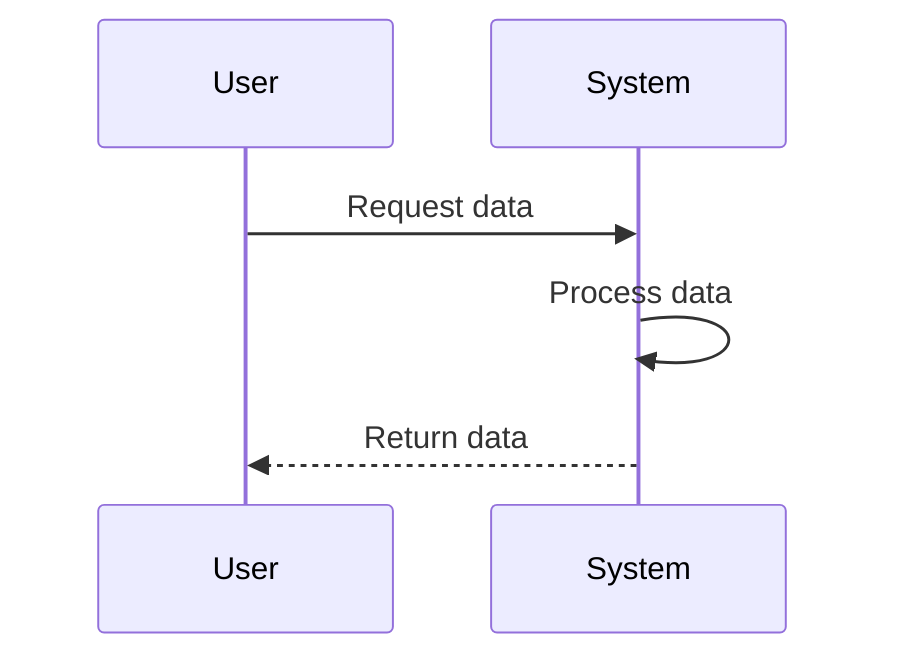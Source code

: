 sequenceDiagram
    participant User
    participant System

    User->>System: Request data
    System->>System: Process data
    System-->>User: Return data